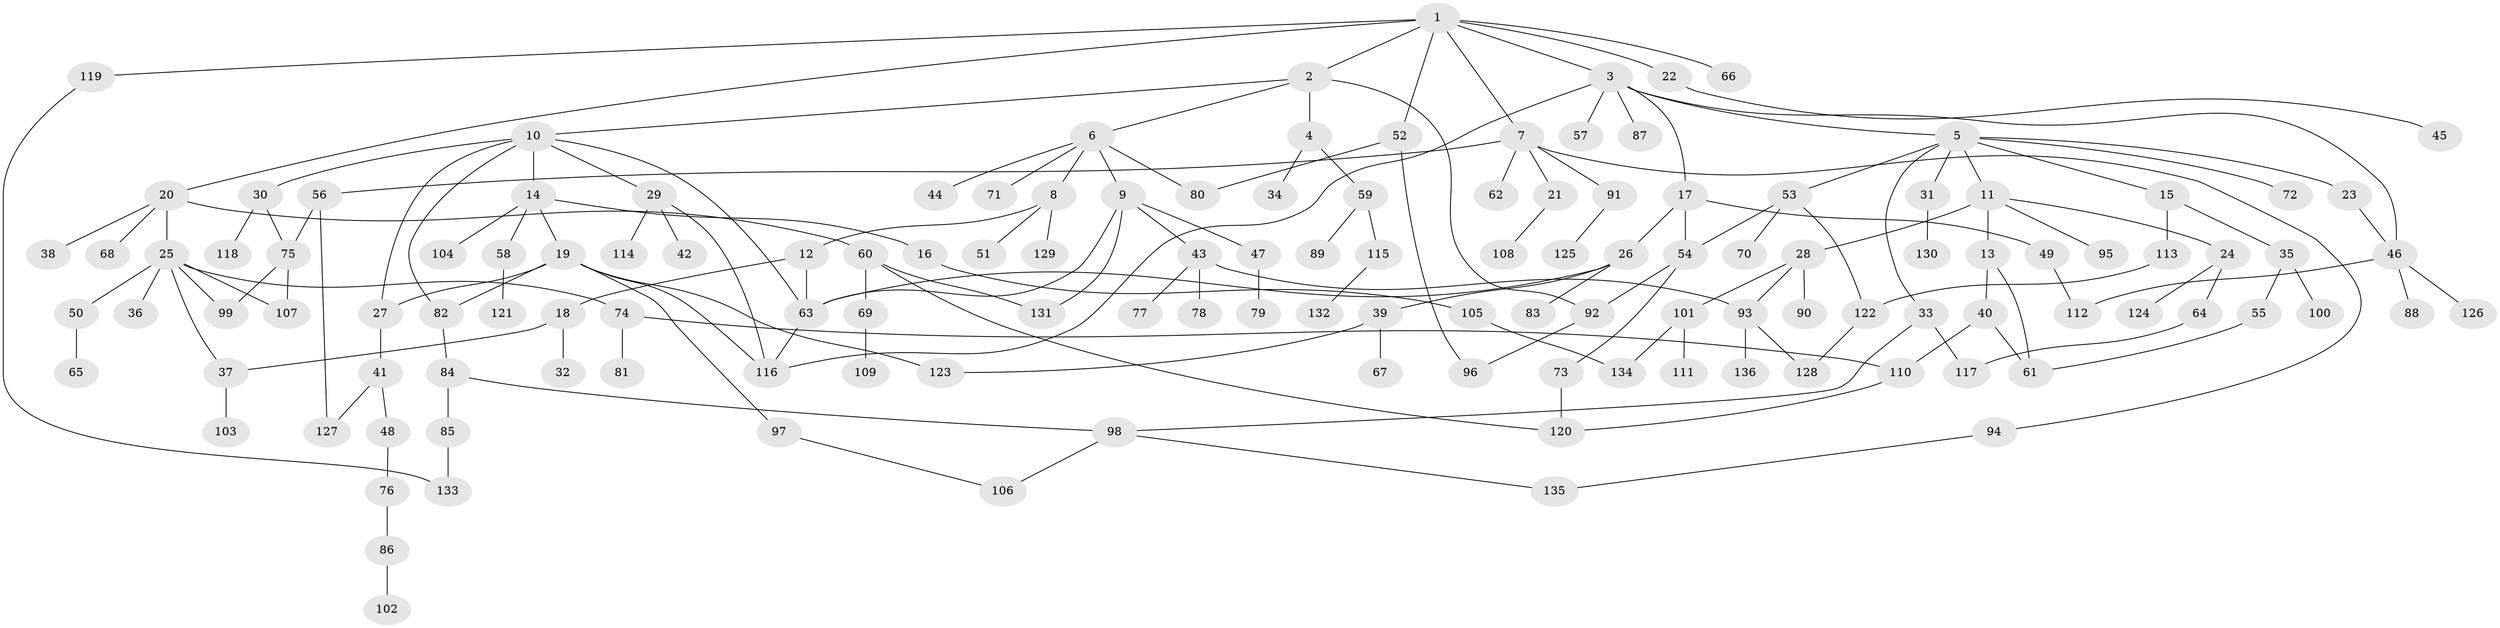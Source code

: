 // Generated by graph-tools (version 1.1) at 2025/34/03/09/25 02:34:06]
// undirected, 136 vertices, 170 edges
graph export_dot {
graph [start="1"]
  node [color=gray90,style=filled];
  1;
  2;
  3;
  4;
  5;
  6;
  7;
  8;
  9;
  10;
  11;
  12;
  13;
  14;
  15;
  16;
  17;
  18;
  19;
  20;
  21;
  22;
  23;
  24;
  25;
  26;
  27;
  28;
  29;
  30;
  31;
  32;
  33;
  34;
  35;
  36;
  37;
  38;
  39;
  40;
  41;
  42;
  43;
  44;
  45;
  46;
  47;
  48;
  49;
  50;
  51;
  52;
  53;
  54;
  55;
  56;
  57;
  58;
  59;
  60;
  61;
  62;
  63;
  64;
  65;
  66;
  67;
  68;
  69;
  70;
  71;
  72;
  73;
  74;
  75;
  76;
  77;
  78;
  79;
  80;
  81;
  82;
  83;
  84;
  85;
  86;
  87;
  88;
  89;
  90;
  91;
  92;
  93;
  94;
  95;
  96;
  97;
  98;
  99;
  100;
  101;
  102;
  103;
  104;
  105;
  106;
  107;
  108;
  109;
  110;
  111;
  112;
  113;
  114;
  115;
  116;
  117;
  118;
  119;
  120;
  121;
  122;
  123;
  124;
  125;
  126;
  127;
  128;
  129;
  130;
  131;
  132;
  133;
  134;
  135;
  136;
  1 -- 2;
  1 -- 3;
  1 -- 7;
  1 -- 20;
  1 -- 22;
  1 -- 52;
  1 -- 66;
  1 -- 119;
  2 -- 4;
  2 -- 6;
  2 -- 10;
  2 -- 92;
  3 -- 5;
  3 -- 17;
  3 -- 46;
  3 -- 57;
  3 -- 87;
  3 -- 116;
  4 -- 34;
  4 -- 59;
  5 -- 11;
  5 -- 15;
  5 -- 23;
  5 -- 31;
  5 -- 33;
  5 -- 53;
  5 -- 72;
  6 -- 8;
  6 -- 9;
  6 -- 44;
  6 -- 71;
  6 -- 80;
  7 -- 21;
  7 -- 56;
  7 -- 62;
  7 -- 91;
  7 -- 94;
  8 -- 12;
  8 -- 51;
  8 -- 129;
  9 -- 43;
  9 -- 47;
  9 -- 63;
  9 -- 131;
  10 -- 14;
  10 -- 27;
  10 -- 29;
  10 -- 30;
  10 -- 82;
  10 -- 63;
  11 -- 13;
  11 -- 24;
  11 -- 28;
  11 -- 95;
  12 -- 18;
  12 -- 63;
  13 -- 40;
  13 -- 61;
  14 -- 16;
  14 -- 19;
  14 -- 58;
  14 -- 104;
  15 -- 35;
  15 -- 113;
  16 -- 105;
  17 -- 26;
  17 -- 49;
  17 -- 54;
  18 -- 32;
  18 -- 37;
  19 -- 97;
  19 -- 123;
  19 -- 116;
  19 -- 82;
  19 -- 27;
  20 -- 25;
  20 -- 38;
  20 -- 60;
  20 -- 68;
  21 -- 108;
  22 -- 45;
  23 -- 46;
  24 -- 64;
  24 -- 124;
  25 -- 36;
  25 -- 37;
  25 -- 50;
  25 -- 74;
  25 -- 99;
  25 -- 107;
  26 -- 39;
  26 -- 83;
  26 -- 63;
  27 -- 41;
  28 -- 90;
  28 -- 93;
  28 -- 101;
  29 -- 42;
  29 -- 114;
  29 -- 116;
  30 -- 75;
  30 -- 118;
  31 -- 130;
  33 -- 117;
  33 -- 98;
  35 -- 55;
  35 -- 100;
  37 -- 103;
  39 -- 67;
  39 -- 123;
  40 -- 110;
  40 -- 61;
  41 -- 48;
  41 -- 127;
  43 -- 77;
  43 -- 78;
  43 -- 93;
  46 -- 88;
  46 -- 112;
  46 -- 126;
  47 -- 79;
  48 -- 76;
  49 -- 112;
  50 -- 65;
  52 -- 80;
  52 -- 96;
  53 -- 70;
  53 -- 122;
  53 -- 54;
  54 -- 73;
  54 -- 92;
  55 -- 61;
  56 -- 127;
  56 -- 75;
  58 -- 121;
  59 -- 89;
  59 -- 115;
  60 -- 69;
  60 -- 131;
  60 -- 120;
  63 -- 116;
  64 -- 117;
  69 -- 109;
  73 -- 120;
  74 -- 81;
  74 -- 110;
  75 -- 107;
  75 -- 99;
  76 -- 86;
  82 -- 84;
  84 -- 85;
  84 -- 98;
  85 -- 133;
  86 -- 102;
  91 -- 125;
  92 -- 96;
  93 -- 136;
  93 -- 128;
  94 -- 135;
  97 -- 106;
  98 -- 106;
  98 -- 135;
  101 -- 111;
  101 -- 134;
  105 -- 134;
  110 -- 120;
  113 -- 122;
  115 -- 132;
  119 -- 133;
  122 -- 128;
}
